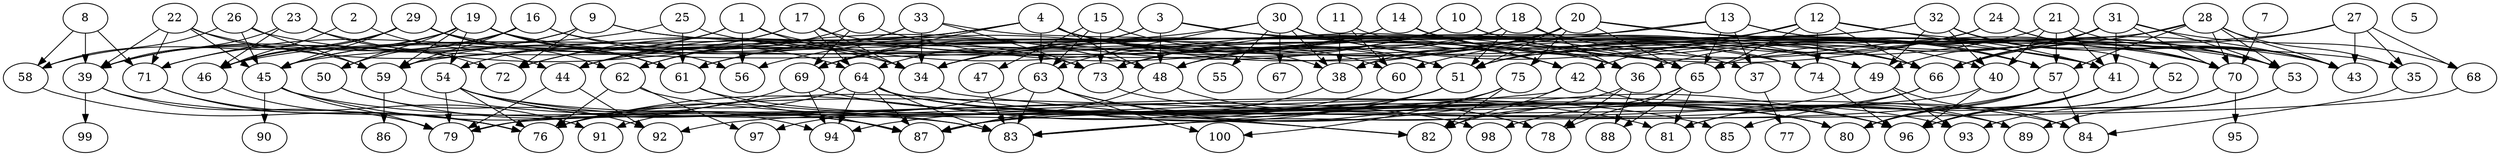 // DAG automatically generated by daggen at Fri Aug  4 16:35:14 2017
// ./daggen --dot -n 100 --fat 0.8 --regular 0.8 --density 0.2 --jump 1 
digraph G {
  1 [size="22804", alpha="0.04"]
  1 -> 34 [size ="537"]
  1 -> 42 [size ="537"]
  1 -> 45 [size ="537"]
  1 -> 54 [size ="537"]
  1 -> 56 [size ="537"]
  2 [size="1245", alpha="0.07"]
  2 -> 44 [size ="134"]
  2 -> 46 [size ="134"]
  3 [size="359102", alpha="0.09"]
  3 -> 41 [size ="302"]
  3 -> 42 [size ="302"]
  3 -> 48 [size ="302"]
  3 -> 61 [size ="302"]
  3 -> 64 [size ="302"]
  4 [size="129343", alpha="0.01"]
  4 -> 38 [size ="210"]
  4 -> 44 [size ="210"]
  4 -> 48 [size ="210"]
  4 -> 49 [size ="210"]
  4 -> 51 [size ="210"]
  4 -> 53 [size ="210"]
  4 -> 62 [size ="210"]
  4 -> 63 [size ="210"]
  4 -> 69 [size ="210"]
  4 -> 72 [size ="210"]
  5 [size="751954", alpha="0.04"]
  6 [size="11831", alpha="0.04"]
  6 -> 65 [size ="302"]
  6 -> 69 [size ="302"]
  6 -> 72 [size ="302"]
  7 [size="782758", alpha="0.07"]
  7 -> 70 [size ="679"]
  8 [size="549756", alpha="0.03"]
  8 -> 39 [size ="537"]
  8 -> 58 [size ="537"]
  8 -> 71 [size ="537"]
  9 [size="3625", alpha="0.17"]
  9 -> 39 [size ="75"]
  9 -> 66 [size ="75"]
  9 -> 71 [size ="75"]
  9 -> 72 [size ="75"]
  9 -> 74 [size ="75"]
  10 [size="8590", alpha="0.13"]
  10 -> 34 [size ="34"]
  10 -> 61 [size ="34"]
  10 -> 70 [size ="34"]
  10 -> 73 [size ="34"]
  10 -> 74 [size ="34"]
  11 [size="1055045", alpha="0.10"]
  11 -> 37 [size ="679"]
  11 -> 38 [size ="679"]
  11 -> 60 [size ="679"]
  12 [size="34873", alpha="0.18"]
  12 -> 41 [size ="679"]
  12 -> 42 [size ="679"]
  12 -> 53 [size ="679"]
  12 -> 60 [size ="679"]
  12 -> 65 [size ="679"]
  12 -> 66 [size ="679"]
  12 -> 74 [size ="679"]
  13 [size="44015", alpha="0.07"]
  13 -> 37 [size ="210"]
  13 -> 38 [size ="210"]
  13 -> 43 [size ="210"]
  13 -> 53 [size ="210"]
  13 -> 59 [size ="210"]
  13 -> 65 [size ="210"]
  14 [size="13659", alpha="0.09"]
  14 -> 36 [size ="302"]
  14 -> 40 [size ="302"]
  14 -> 46 [size ="302"]
  14 -> 57 [size ="302"]
  14 -> 69 [size ="302"]
  15 [size="164439", alpha="0.15"]
  15 -> 47 [size ="134"]
  15 -> 60 [size ="134"]
  15 -> 63 [size ="134"]
  15 -> 73 [size ="134"]
  16 [size="4143", alpha="0.11"]
  16 -> 39 [size ="75"]
  16 -> 50 [size ="75"]
  16 -> 59 [size ="75"]
  16 -> 65 [size ="75"]
  16 -> 73 [size ="75"]
  17 [size="6895", alpha="0.03"]
  17 -> 34 [size ="134"]
  17 -> 45 [size ="134"]
  17 -> 59 [size ="134"]
  17 -> 64 [size ="134"]
  17 -> 70 [size ="134"]
  18 [size="28991", alpha="0.19"]
  18 -> 36 [size ="75"]
  18 -> 44 [size ="75"]
  18 -> 48 [size ="75"]
  18 -> 51 [size ="75"]
  18 -> 70 [size ="75"]
  19 [size="109196", alpha="0.19"]
  19 -> 36 [size ="134"]
  19 -> 39 [size ="134"]
  19 -> 46 [size ="134"]
  19 -> 50 [size ="134"]
  19 -> 54 [size ="134"]
  19 -> 56 [size ="134"]
  19 -> 59 [size ="134"]
  19 -> 61 [size ="134"]
  19 -> 64 [size ="134"]
  20 [size="68719", alpha="0.16"]
  20 -> 34 [size ="134"]
  20 -> 38 [size ="134"]
  20 -> 41 [size ="134"]
  20 -> 43 [size ="134"]
  20 -> 51 [size ="134"]
  20 -> 56 [size ="134"]
  20 -> 57 [size ="134"]
  20 -> 65 [size ="134"]
  20 -> 75 [size ="134"]
  21 [size="23861", alpha="0.16"]
  21 -> 40 [size ="411"]
  21 -> 41 [size ="411"]
  21 -> 43 [size ="411"]
  21 -> 51 [size ="411"]
  21 -> 57 [size ="411"]
  22 [size="782758", alpha="0.13"]
  22 -> 34 [size ="679"]
  22 -> 39 [size ="679"]
  22 -> 45 [size ="679"]
  22 -> 59 [size ="679"]
  22 -> 71 [size ="679"]
  23 [size="68719", alpha="0.18"]
  23 -> 39 [size ="134"]
  23 -> 46 [size ="134"]
  23 -> 48 [size ="134"]
  23 -> 72 [size ="134"]
  24 [size="3623", alpha="0.08"]
  24 -> 43 [size ="134"]
  24 -> 51 [size ="134"]
  24 -> 53 [size ="134"]
  24 -> 73 [size ="134"]
  25 [size="134218", alpha="0.20"]
  25 -> 61 [size ="210"]
  25 -> 66 [size ="210"]
  25 -> 71 [size ="210"]
  26 [size="3972", alpha="0.05"]
  26 -> 45 [size ="75"]
  26 -> 51 [size ="75"]
  26 -> 58 [size ="75"]
  26 -> 59 [size ="75"]
  27 [size="429445", alpha="0.19"]
  27 -> 35 [size ="302"]
  27 -> 43 [size ="302"]
  27 -> 48 [size ="302"]
  27 -> 66 [size ="302"]
  27 -> 68 [size ="302"]
  28 [size="29454", alpha="0.03"]
  28 -> 35 [size ="34"]
  28 -> 43 [size ="34"]
  28 -> 51 [size ="34"]
  28 -> 53 [size ="34"]
  28 -> 57 [size ="34"]
  28 -> 66 [size ="34"]
  28 -> 70 [size ="34"]
  29 [size="28761", alpha="0.13"]
  29 -> 45 [size ="537"]
  29 -> 46 [size ="537"]
  29 -> 49 [size ="537"]
  29 -> 58 [size ="537"]
  29 -> 61 [size ="537"]
  29 -> 62 [size ="537"]
  30 [size="782758", alpha="0.15"]
  30 -> 38 [size ="679"]
  30 -> 42 [size ="679"]
  30 -> 55 [size ="679"]
  30 -> 57 [size ="679"]
  30 -> 63 [size ="679"]
  30 -> 66 [size ="679"]
  30 -> 67 [size ="679"]
  30 -> 69 [size ="679"]
  31 [size="63800", alpha="0.11"]
  31 -> 36 [size ="302"]
  31 -> 41 [size ="302"]
  31 -> 49 [size ="302"]
  31 -> 53 [size ="302"]
  31 -> 65 [size ="302"]
  31 -> 66 [size ="302"]
  31 -> 68 [size ="302"]
  31 -> 70 [size ="302"]
  32 [size="549756", alpha="0.16"]
  32 -> 34 [size ="537"]
  32 -> 40 [size ="537"]
  32 -> 43 [size ="537"]
  32 -> 45 [size ="537"]
  32 -> 49 [size ="537"]
  32 -> 52 [size ="537"]
  32 -> 70 [size ="537"]
  33 [size="68719", alpha="0.11"]
  33 -> 34 [size ="134"]
  33 -> 35 [size ="134"]
  33 -> 44 [size ="134"]
  33 -> 62 [size ="134"]
  33 -> 73 [size ="134"]
  34 [size="630633", alpha="0.13"]
  34 -> 82 [size ="537"]
  35 [size="2743", alpha="0.07"]
  35 -> 84 [size ="75"]
  36 [size="250398", alpha="0.05"]
  36 -> 78 [size ="210"]
  36 -> 83 [size ="210"]
  36 -> 88 [size ="210"]
  37 [size="38807", alpha="0.04"]
  37 -> 77 [size ="34"]
  38 [size="279257", alpha="0.10"]
  38 -> 76 [size ="679"]
  39 [size="134218", alpha="0.07"]
  39 -> 79 [size ="210"]
  39 -> 83 [size ="210"]
  39 -> 99 [size ="210"]
  40 [size="1601", alpha="0.06"]
  40 -> 79 [size ="134"]
  40 -> 96 [size ="134"]
  41 [size="37099", alpha="0.04"]
  41 -> 80 [size ="679"]
  41 -> 81 [size ="679"]
  41 -> 96 [size ="679"]
  42 [size="421068", alpha="0.05"]
  42 -> 82 [size ="537"]
  42 -> 83 [size ="537"]
  42 -> 89 [size ="537"]
  43 [size="149225", alpha="0.08"]
  44 [size="782758", alpha="0.01"]
  44 -> 79 [size ="679"]
  44 -> 92 [size ="679"]
  45 [size="134218", alpha="0.12"]
  45 -> 79 [size ="210"]
  45 -> 81 [size ="210"]
  45 -> 87 [size ="210"]
  45 -> 90 [size ="210"]
  46 [size="8590", alpha="0.14"]
  46 -> 76 [size ="34"]
  47 [size="49428", alpha="0.18"]
  47 -> 83 [size ="839"]
  48 [size="264634", alpha="0.20"]
  48 -> 78 [size ="302"]
  48 -> 87 [size ="302"]
  49 [size="343289", alpha="0.08"]
  49 -> 84 [size ="302"]
  49 -> 87 [size ="302"]
  49 -> 93 [size ="302"]
  50 [size="42269", alpha="0.10"]
  50 -> 87 [size ="679"]
  50 -> 92 [size ="679"]
  51 [size="29183", alpha="0.05"]
  51 -> 87 [size ="537"]
  51 -> 91 [size ="537"]
  51 -> 92 [size ="537"]
  52 [size="1360089", alpha="0.09"]
  52 -> 80 [size ="839"]
  52 -> 96 [size ="839"]
  53 [size="1042222", alpha="0.08"]
  53 -> 89 [size ="679"]
  53 -> 93 [size ="679"]
  54 [size="5527", alpha="0.05"]
  54 -> 76 [size ="210"]
  54 -> 79 [size ="210"]
  54 -> 83 [size ="210"]
  54 -> 94 [size ="210"]
  54 -> 96 [size ="210"]
  54 -> 98 [size ="210"]
  55 [size="782758", alpha="0.05"]
  56 [size="12274", alpha="0.13"]
  57 [size="579997", alpha="0.05"]
  57 -> 80 [size ="411"]
  57 -> 81 [size ="411"]
  57 -> 84 [size ="411"]
  57 -> 87 [size ="411"]
  58 [size="68719", alpha="0.18"]
  58 -> 76 [size ="134"]
  59 [size="763815", alpha="0.14"]
  59 -> 85 [size ="679"]
  59 -> 86 [size ="679"]
  60 [size="279447", alpha="0.07"]
  60 -> 97 [size ="302"]
  61 [size="172542", alpha="0.06"]
  61 -> 80 [size ="210"]
  61 -> 87 [size ="210"]
  62 [size="26636", alpha="0.14"]
  62 -> 76 [size ="34"]
  62 -> 82 [size ="34"]
  62 -> 97 [size ="34"]
  63 [size="368293", alpha="0.08"]
  63 -> 76 [size ="411"]
  63 -> 78 [size ="411"]
  63 -> 83 [size ="411"]
  63 -> 96 [size ="411"]
  63 -> 100 [size ="411"]
  64 [size="231928", alpha="0.06"]
  64 -> 76 [size ="302"]
  64 -> 80 [size ="302"]
  64 -> 83 [size ="302"]
  64 -> 84 [size ="302"]
  64 -> 87 [size ="302"]
  64 -> 93 [size ="302"]
  64 -> 94 [size ="302"]
  64 -> 96 [size ="302"]
  65 [size="550386", alpha="0.20"]
  65 -> 78 [size ="839"]
  65 -> 81 [size ="839"]
  65 -> 82 [size ="839"]
  65 -> 88 [size ="839"]
  66 [size="33837", alpha="0.05"]
  66 -> 76 [size ="34"]
  66 -> 98 [size ="34"]
  67 [size="347791", alpha="0.06"]
  68 [size="370169", alpha="0.02"]
  68 -> 83 [size ="411"]
  69 [size="81366", alpha="0.13"]
  69 -> 79 [size ="134"]
  69 -> 80 [size ="134"]
  69 -> 94 [size ="134"]
  70 [size="782758", alpha="0.10"]
  70 -> 85 [size ="679"]
  70 -> 95 [size ="679"]
  70 -> 96 [size ="679"]
  71 [size="21168", alpha="0.17"]
  71 -> 76 [size ="411"]
  71 -> 91 [size ="411"]
  72 [size="8590", alpha="0.10"]
  73 [size="452", alpha="0.15"]
  73 -> 89 [size ="34"]
  74 [size="18091", alpha="0.01"]
  74 -> 96 [size ="411"]
  75 [size="37161", alpha="0.20"]
  75 -> 82 [size ="75"]
  75 -> 94 [size ="75"]
  75 -> 100 [size ="75"]
  76 [size="1110235", alpha="0.05"]
  77 [size="18989", alpha="0.04"]
  78 [size="58002", alpha="0.02"]
  79 [size="1073742", alpha="0.12"]
  80 [size="782758", alpha="0.15"]
  81 [size="854541", alpha="0.17"]
  82 [size="134218", alpha="0.14"]
  83 [size="782758", alpha="0.09"]
  84 [size="610904", alpha="0.04"]
  85 [size="8590", alpha="0.13"]
  86 [size="1073742", alpha="0.18"]
  87 [size="122819", alpha="0.14"]
  88 [size="72420", alpha="0.08"]
  89 [size="782758", alpha="0.10"]
  90 [size="9511", alpha="0.08"]
  91 [size="28991", alpha="0.16"]
  92 [size="11262", alpha="0.11"]
  93 [size="231928", alpha="0.07"]
  94 [size="302481", alpha="0.15"]
  95 [size="8134", alpha="0.14"]
  96 [size="181469", alpha="0.11"]
  97 [size="68719", alpha="0.07"]
  98 [size="22655", alpha="0.17"]
  99 [size="1119781", alpha="0.13"]
  100 [size="352622", alpha="0.20"]
}
